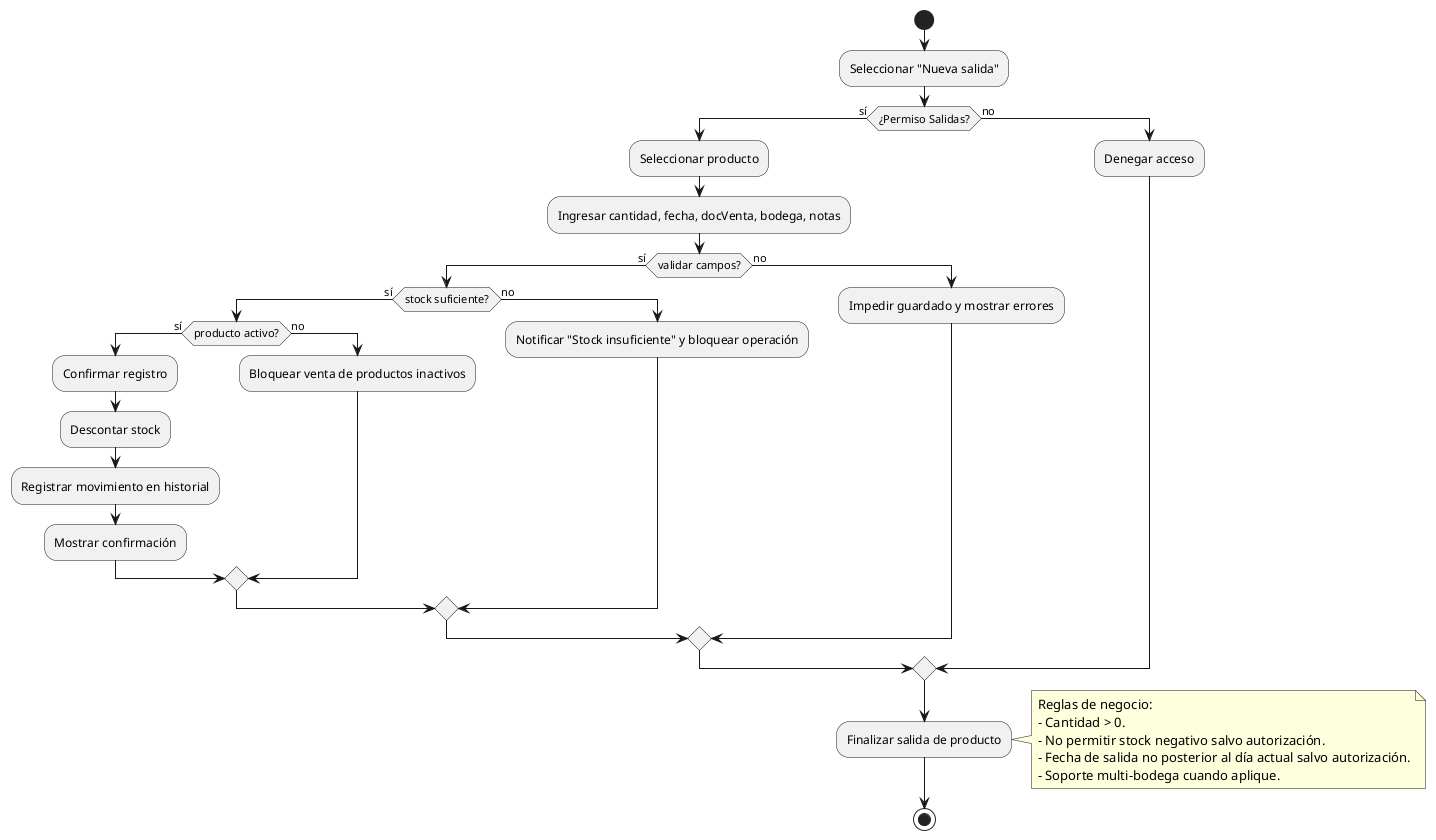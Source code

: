 @startuml CU03_RegistrarSalida
|Vendedor|
start
:Seleccionar "Nueva salida";
if (¿Permiso Salidas?) then (sí)
  :Seleccionar producto;
  :Ingresar cantidad, fecha, docVenta, bodega, notas;
  if (validar campos?) then (sí)
    if (stock suficiente?) then (sí)
      if (producto activo?) then (sí)
        :Confirmar registro;
        :Descontar stock;
        :Registrar movimiento en historial;
        :Mostrar confirmación;
      else (no)
        :Bloquear venta de productos inactivos;
      endif
    else (no)
      :Notificar "Stock insuficiente" y bloquear operación;
    endif
  else (no)
    :Impedir guardado y mostrar errores;
  endif
else (no)
  :Denegar acceso;
endif

:Finalizar salida de producto;
note right
  Reglas de negocio:
  - Cantidad > 0.
  - No permitir stock negativo salvo autorización.
  - Fecha de salida no posterior al día actual salvo autorización.
  - Soporte multi-bodega cuando aplique.
end note

stop
@enduml
